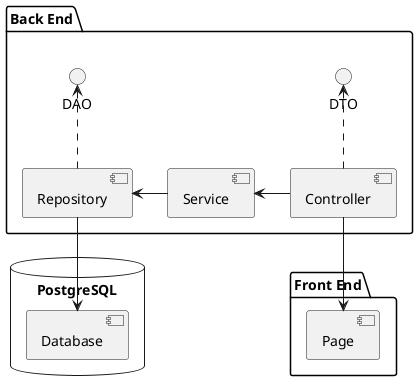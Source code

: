 @startuml
'https://plantuml.com/component-diagram


package "Back End" {
  DAO <.. [Repository]
  Repository <- [Service]
  Service <- [Controller]
  DTO <.. [Controller]
}

package "Front End" {
   [Page]
}

database "PostgreSQL" {
    [Database]

}

[Repository] --> [Database]
[Controller] --> [Page]
@enduml